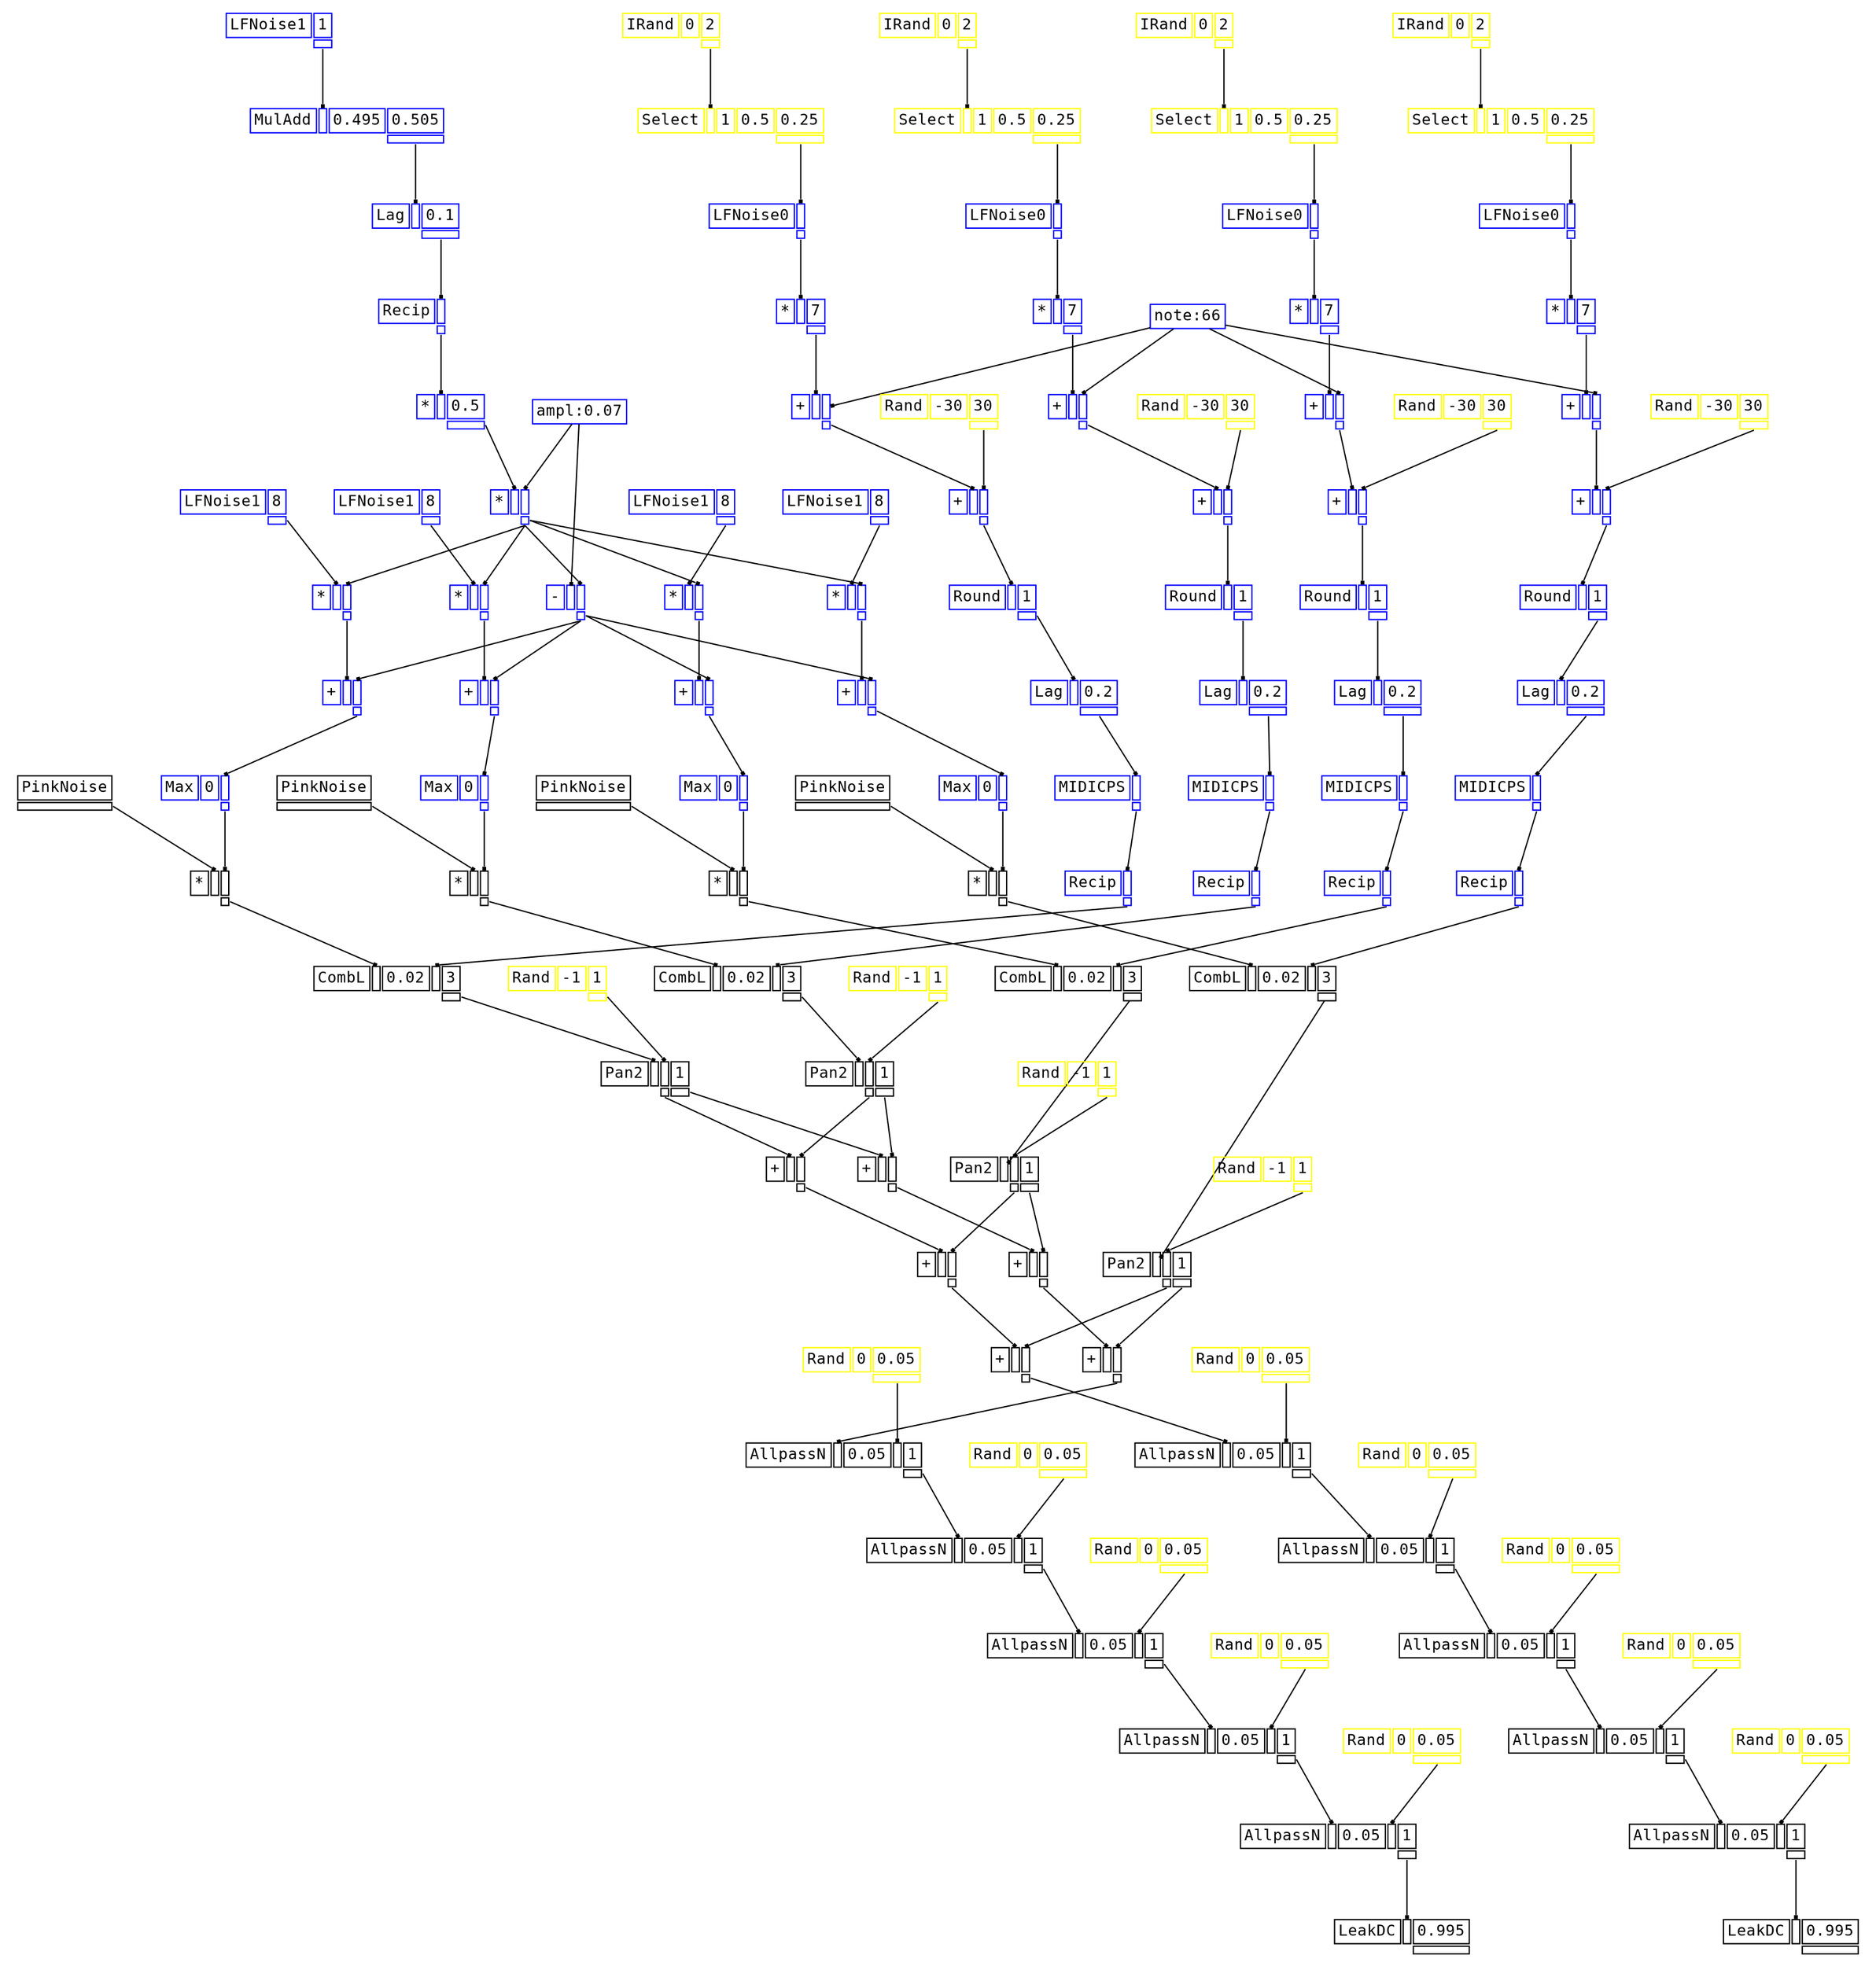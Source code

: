 digraph Anonymous {
graph [splines=false];
node [fontsize=12,fontname="Courier"];
edge [arrowhead=box,arrowsize=0.25];
k_29[shape="plaintext",color="blue",label=<<TABLE BORDER="0" CELLBORDER="1"><TR><TD PORT="o_0">note:66</TD></TR></TABLE>>];
k_14[shape="plaintext",color="blue",label=<<TABLE BORDER="0" CELLBORDER="1"><TR><TD PORT="o_0">ampl:0.07</TD></TR></TABLE>>];
u_0[shape="plaintext",color="black",label=<<TABLE BORDER="0" CELLBORDER="1"><TR><TD>PinkNoise</TD></TR><TR><TD PORT="o_0" ID="u_0:o_0"></TD></TR></TABLE>>];
u_3[shape="plaintext",color="blue",label=<<TABLE BORDER="0" CELLBORDER="1"><TR><TD>LFNoise1</TD><TD ID="u_3:K_0">8</TD></TR><TR><TD BORDER="0"></TD><TD PORT="o_0" ID="u_3:o_0"></TD></TR></TABLE>>];
u_5[shape="plaintext",color="blue",label=<<TABLE BORDER="0" CELLBORDER="1"><TR><TD>LFNoise1</TD><TD ID="u_5:K_0">1</TD></TR><TR><TD BORDER="0"></TD><TD PORT="o_0" ID="u_5:o_0"></TD></TR></TABLE>>];
u_8[shape="plaintext",color="blue",label=<<TABLE BORDER="0" CELLBORDER="1"><TR><TD>MulAdd</TD><TD PORT="i_0" ID="u_8:i_0"></TD><TD ID="u_8:K_1">0.495</TD><TD ID="u_8:K_2">0.505</TD></TR><TR><TD BORDER="0"></TD><TD BORDER="0"></TD><TD BORDER="0"></TD><TD PORT="o_0" ID="u_8:o_0"></TD></TR></TABLE>>];
u_10[shape="plaintext",color="blue",label=<<TABLE BORDER="0" CELLBORDER="1"><TR><TD>Lag</TD><TD PORT="i_0" ID="u_10:i_0"></TD><TD ID="u_10:K_1">0.1</TD></TR><TR><TD BORDER="0"></TD><TD BORDER="0"></TD><TD PORT="o_0" ID="u_10:o_0"></TD></TR></TABLE>>];
u_11[shape="plaintext",color="blue",label=<<TABLE BORDER="0" CELLBORDER="1"><TR><TD>Recip</TD><TD PORT="i_0" ID="u_11:i_0"></TD></TR><TR><TD BORDER="0"></TD><TD PORT="o_0" ID="u_11:o_0"></TD></TR></TABLE>>];
u_13[shape="plaintext",color="blue",label=<<TABLE BORDER="0" CELLBORDER="1"><TR><TD>*</TD><TD PORT="i_0" ID="u_13:i_0"></TD><TD ID="u_13:K_1">0.5</TD></TR><TR><TD BORDER="0"></TD><TD BORDER="0"></TD><TD PORT="o_0" ID="u_13:o_0"></TD></TR></TABLE>>];
u_15[shape="plaintext",color="blue",label=<<TABLE BORDER="0" CELLBORDER="1"><TR><TD>*</TD><TD PORT="i_0" ID="u_15:i_0"></TD><TD PORT="i_1" ID="u_15:i_1"></TD></TR><TR><TD BORDER="0"></TD><TD BORDER="0"></TD><TD PORT="o_0" ID="u_15:o_0"></TD></TR></TABLE>>];
u_16[shape="plaintext",color="blue",label=<<TABLE BORDER="0" CELLBORDER="1"><TR><TD>*</TD><TD PORT="i_0" ID="u_16:i_0"></TD><TD PORT="i_1" ID="u_16:i_1"></TD></TR><TR><TD BORDER="0"></TD><TD BORDER="0"></TD><TD PORT="o_0" ID="u_16:o_0"></TD></TR></TABLE>>];
u_17[shape="plaintext",color="blue",label=<<TABLE BORDER="0" CELLBORDER="1"><TR><TD>-</TD><TD PORT="i_0" ID="u_17:i_0"></TD><TD PORT="i_1" ID="u_17:i_1"></TD></TR><TR><TD BORDER="0"></TD><TD BORDER="0"></TD><TD PORT="o_0" ID="u_17:o_0"></TD></TR></TABLE>>];
u_18[shape="plaintext",color="blue",label=<<TABLE BORDER="0" CELLBORDER="1"><TR><TD>+</TD><TD PORT="i_0" ID="u_18:i_0"></TD><TD PORT="i_1" ID="u_18:i_1"></TD></TR><TR><TD BORDER="0"></TD><TD BORDER="0"></TD><TD PORT="o_0" ID="u_18:o_0"></TD></TR></TABLE>>];
u_19[shape="plaintext",color="blue",label=<<TABLE BORDER="0" CELLBORDER="1"><TR><TD>Max</TD><TD ID="u_19:K_0">0</TD><TD PORT="i_1" ID="u_19:i_1"></TD></TR><TR><TD BORDER="0"></TD><TD BORDER="0"></TD><TD PORT="o_0" ID="u_19:o_0"></TD></TR></TABLE>>];
u_20[shape="plaintext",color="black",label=<<TABLE BORDER="0" CELLBORDER="1"><TR><TD>*</TD><TD PORT="i_0" ID="u_20:i_0"></TD><TD PORT="i_1" ID="u_20:i_1"></TD></TR><TR><TD BORDER="0"></TD><TD BORDER="0"></TD><TD PORT="o_0" ID="u_20:o_0"></TD></TR></TABLE>>];
u_23[shape="plaintext",color="yellow",label=<<TABLE BORDER="0" CELLBORDER="1"><TR><TD>IRand</TD><TD ID="u_23:K_0">0</TD><TD ID="u_23:K_1">2</TD></TR><TR><TD BORDER="0"></TD><TD BORDER="0"></TD><TD PORT="o_0" ID="u_23:o_0"></TD></TR></TABLE>>];
u_25[shape="plaintext",color="yellow",label=<<TABLE BORDER="0" CELLBORDER="1"><TR><TD>Select</TD><TD PORT="i_0" ID="u_25:i_0"></TD><TD ID="u_25:K_1">1</TD><TD ID="u_25:K_2">0.5</TD><TD ID="u_25:K_3">0.25</TD></TR><TR><TD BORDER="0"></TD><TD BORDER="0"></TD><TD BORDER="0"></TD><TD BORDER="0"></TD><TD PORT="o_0" ID="u_25:o_0"></TD></TR></TABLE>>];
u_26[shape="plaintext",color="blue",label=<<TABLE BORDER="0" CELLBORDER="1"><TR><TD>LFNoise0</TD><TD PORT="i_0" ID="u_26:i_0"></TD></TR><TR><TD BORDER="0"></TD><TD PORT="o_0" ID="u_26:o_0"></TD></TR></TABLE>>];
u_28[shape="plaintext",color="blue",label=<<TABLE BORDER="0" CELLBORDER="1"><TR><TD>*</TD><TD PORT="i_0" ID="u_28:i_0"></TD><TD ID="u_28:K_1">7</TD></TR><TR><TD BORDER="0"></TD><TD BORDER="0"></TD><TD PORT="o_0" ID="u_28:o_0"></TD></TR></TABLE>>];
u_30[shape="plaintext",color="blue",label=<<TABLE BORDER="0" CELLBORDER="1"><TR><TD>+</TD><TD PORT="i_0" ID="u_30:i_0"></TD><TD PORT="i_1" ID="u_30:i_1"></TD></TR><TR><TD BORDER="0"></TD><TD BORDER="0"></TD><TD PORT="o_0" ID="u_30:o_0"></TD></TR></TABLE>>];
u_33[shape="plaintext",color="yellow",label=<<TABLE BORDER="0" CELLBORDER="1"><TR><TD>Rand</TD><TD ID="u_33:K_0">-30</TD><TD ID="u_33:K_1">30</TD></TR><TR><TD BORDER="0"></TD><TD BORDER="0"></TD><TD PORT="o_0" ID="u_33:o_0"></TD></TR></TABLE>>];
u_34[shape="plaintext",color="blue",label=<<TABLE BORDER="0" CELLBORDER="1"><TR><TD>+</TD><TD PORT="i_0" ID="u_34:i_0"></TD><TD PORT="i_1" ID="u_34:i_1"></TD></TR><TR><TD BORDER="0"></TD><TD BORDER="0"></TD><TD PORT="o_0" ID="u_34:o_0"></TD></TR></TABLE>>];
u_35[shape="plaintext",color="blue",label=<<TABLE BORDER="0" CELLBORDER="1"><TR><TD>Round</TD><TD PORT="i_0" ID="u_35:i_0"></TD><TD ID="u_35:K_1">1</TD></TR><TR><TD BORDER="0"></TD><TD BORDER="0"></TD><TD PORT="o_0" ID="u_35:o_0"></TD></TR></TABLE>>];
u_37[shape="plaintext",color="blue",label=<<TABLE BORDER="0" CELLBORDER="1"><TR><TD>Lag</TD><TD PORT="i_0" ID="u_37:i_0"></TD><TD ID="u_37:K_1">0.2</TD></TR><TR><TD BORDER="0"></TD><TD BORDER="0"></TD><TD PORT="o_0" ID="u_37:o_0"></TD></TR></TABLE>>];
u_38[shape="plaintext",color="blue",label=<<TABLE BORDER="0" CELLBORDER="1"><TR><TD>MIDICPS</TD><TD PORT="i_0" ID="u_38:i_0"></TD></TR><TR><TD BORDER="0"></TD><TD PORT="o_0" ID="u_38:o_0"></TD></TR></TABLE>>];
u_39[shape="plaintext",color="blue",label=<<TABLE BORDER="0" CELLBORDER="1"><TR><TD>Recip</TD><TD PORT="i_0" ID="u_39:i_0"></TD></TR><TR><TD BORDER="0"></TD><TD PORT="o_0" ID="u_39:o_0"></TD></TR></TABLE>>];
u_41[shape="plaintext",color="black",label=<<TABLE BORDER="0" CELLBORDER="1"><TR><TD>CombL</TD><TD PORT="i_0" ID="u_41:i_0"></TD><TD ID="u_41:K_1">0.02</TD><TD PORT="i_2" ID="u_41:i_2"></TD><TD ID="u_41:K_3">3</TD></TR><TR><TD BORDER="0"></TD><TD BORDER="0"></TD><TD BORDER="0"></TD><TD BORDER="0"></TD><TD PORT="o_0" ID="u_41:o_0"></TD></TR></TABLE>>];
u_43[shape="plaintext",color="yellow",label=<<TABLE BORDER="0" CELLBORDER="1"><TR><TD>Rand</TD><TD ID="u_43:K_0">-1</TD><TD ID="u_43:K_1">1</TD></TR><TR><TD BORDER="0"></TD><TD BORDER="0"></TD><TD PORT="o_0" ID="u_43:o_0"></TD></TR></TABLE>>];
u_44[shape="plaintext",color="black",label=<<TABLE BORDER="0" CELLBORDER="1"><TR><TD>Pan2</TD><TD PORT="i_0" ID="u_44:i_0"></TD><TD PORT="i_1" ID="u_44:i_1"></TD><TD ID="u_44:K_2">1</TD></TR><TR><TD BORDER="0"></TD><TD BORDER="0"></TD><TD PORT="o_0" ID="u_44:o_0"></TD><TD PORT="o_1" ID="u_44:o_1"></TD></TR></TABLE>>];
u_46[shape="plaintext",color="black",label=<<TABLE BORDER="0" CELLBORDER="1"><TR><TD>PinkNoise</TD></TR><TR><TD PORT="o_0" ID="u_46:o_0"></TD></TR></TABLE>>];
u_47[shape="plaintext",color="blue",label=<<TABLE BORDER="0" CELLBORDER="1"><TR><TD>LFNoise1</TD><TD ID="u_47:K_0">8</TD></TR><TR><TD BORDER="0"></TD><TD PORT="o_0" ID="u_47:o_0"></TD></TR></TABLE>>];
u_48[shape="plaintext",color="blue",label=<<TABLE BORDER="0" CELLBORDER="1"><TR><TD>*</TD><TD PORT="i_0" ID="u_48:i_0"></TD><TD PORT="i_1" ID="u_48:i_1"></TD></TR><TR><TD BORDER="0"></TD><TD BORDER="0"></TD><TD PORT="o_0" ID="u_48:o_0"></TD></TR></TABLE>>];
u_49[shape="plaintext",color="blue",label=<<TABLE BORDER="0" CELLBORDER="1"><TR><TD>+</TD><TD PORT="i_0" ID="u_49:i_0"></TD><TD PORT="i_1" ID="u_49:i_1"></TD></TR><TR><TD BORDER="0"></TD><TD BORDER="0"></TD><TD PORT="o_0" ID="u_49:o_0"></TD></TR></TABLE>>];
u_50[shape="plaintext",color="blue",label=<<TABLE BORDER="0" CELLBORDER="1"><TR><TD>Max</TD><TD ID="u_50:K_0">0</TD><TD PORT="i_1" ID="u_50:i_1"></TD></TR><TR><TD BORDER="0"></TD><TD BORDER="0"></TD><TD PORT="o_0" ID="u_50:o_0"></TD></TR></TABLE>>];
u_51[shape="plaintext",color="black",label=<<TABLE BORDER="0" CELLBORDER="1"><TR><TD>*</TD><TD PORT="i_0" ID="u_51:i_0"></TD><TD PORT="i_1" ID="u_51:i_1"></TD></TR><TR><TD BORDER="0"></TD><TD BORDER="0"></TD><TD PORT="o_0" ID="u_51:o_0"></TD></TR></TABLE>>];
u_52[shape="plaintext",color="yellow",label=<<TABLE BORDER="0" CELLBORDER="1"><TR><TD>IRand</TD><TD ID="u_52:K_0">0</TD><TD ID="u_52:K_1">2</TD></TR><TR><TD BORDER="0"></TD><TD BORDER="0"></TD><TD PORT="o_0" ID="u_52:o_0"></TD></TR></TABLE>>];
u_53[shape="plaintext",color="yellow",label=<<TABLE BORDER="0" CELLBORDER="1"><TR><TD>Select</TD><TD PORT="i_0" ID="u_53:i_0"></TD><TD ID="u_53:K_1">1</TD><TD ID="u_53:K_2">0.5</TD><TD ID="u_53:K_3">0.25</TD></TR><TR><TD BORDER="0"></TD><TD BORDER="0"></TD><TD BORDER="0"></TD><TD BORDER="0"></TD><TD PORT="o_0" ID="u_53:o_0"></TD></TR></TABLE>>];
u_54[shape="plaintext",color="blue",label=<<TABLE BORDER="0" CELLBORDER="1"><TR><TD>LFNoise0</TD><TD PORT="i_0" ID="u_54:i_0"></TD></TR><TR><TD BORDER="0"></TD><TD PORT="o_0" ID="u_54:o_0"></TD></TR></TABLE>>];
u_55[shape="plaintext",color="blue",label=<<TABLE BORDER="0" CELLBORDER="1"><TR><TD>*</TD><TD PORT="i_0" ID="u_55:i_0"></TD><TD ID="u_55:K_1">7</TD></TR><TR><TD BORDER="0"></TD><TD BORDER="0"></TD><TD PORT="o_0" ID="u_55:o_0"></TD></TR></TABLE>>];
u_56[shape="plaintext",color="blue",label=<<TABLE BORDER="0" CELLBORDER="1"><TR><TD>+</TD><TD PORT="i_0" ID="u_56:i_0"></TD><TD PORT="i_1" ID="u_56:i_1"></TD></TR><TR><TD BORDER="0"></TD><TD BORDER="0"></TD><TD PORT="o_0" ID="u_56:o_0"></TD></TR></TABLE>>];
u_57[shape="plaintext",color="yellow",label=<<TABLE BORDER="0" CELLBORDER="1"><TR><TD>Rand</TD><TD ID="u_57:K_0">-30</TD><TD ID="u_57:K_1">30</TD></TR><TR><TD BORDER="0"></TD><TD BORDER="0"></TD><TD PORT="o_0" ID="u_57:o_0"></TD></TR></TABLE>>];
u_58[shape="plaintext",color="blue",label=<<TABLE BORDER="0" CELLBORDER="1"><TR><TD>+</TD><TD PORT="i_0" ID="u_58:i_0"></TD><TD PORT="i_1" ID="u_58:i_1"></TD></TR><TR><TD BORDER="0"></TD><TD BORDER="0"></TD><TD PORT="o_0" ID="u_58:o_0"></TD></TR></TABLE>>];
u_59[shape="plaintext",color="blue",label=<<TABLE BORDER="0" CELLBORDER="1"><TR><TD>Round</TD><TD PORT="i_0" ID="u_59:i_0"></TD><TD ID="u_59:K_1">1</TD></TR><TR><TD BORDER="0"></TD><TD BORDER="0"></TD><TD PORT="o_0" ID="u_59:o_0"></TD></TR></TABLE>>];
u_60[shape="plaintext",color="blue",label=<<TABLE BORDER="0" CELLBORDER="1"><TR><TD>Lag</TD><TD PORT="i_0" ID="u_60:i_0"></TD><TD ID="u_60:K_1">0.2</TD></TR><TR><TD BORDER="0"></TD><TD BORDER="0"></TD><TD PORT="o_0" ID="u_60:o_0"></TD></TR></TABLE>>];
u_61[shape="plaintext",color="blue",label=<<TABLE BORDER="0" CELLBORDER="1"><TR><TD>MIDICPS</TD><TD PORT="i_0" ID="u_61:i_0"></TD></TR><TR><TD BORDER="0"></TD><TD PORT="o_0" ID="u_61:o_0"></TD></TR></TABLE>>];
u_62[shape="plaintext",color="blue",label=<<TABLE BORDER="0" CELLBORDER="1"><TR><TD>Recip</TD><TD PORT="i_0" ID="u_62:i_0"></TD></TR><TR><TD BORDER="0"></TD><TD PORT="o_0" ID="u_62:o_0"></TD></TR></TABLE>>];
u_63[shape="plaintext",color="black",label=<<TABLE BORDER="0" CELLBORDER="1"><TR><TD>CombL</TD><TD PORT="i_0" ID="u_63:i_0"></TD><TD ID="u_63:K_1">0.02</TD><TD PORT="i_2" ID="u_63:i_2"></TD><TD ID="u_63:K_3">3</TD></TR><TR><TD BORDER="0"></TD><TD BORDER="0"></TD><TD BORDER="0"></TD><TD BORDER="0"></TD><TD PORT="o_0" ID="u_63:o_0"></TD></TR></TABLE>>];
u_64[shape="plaintext",color="yellow",label=<<TABLE BORDER="0" CELLBORDER="1"><TR><TD>Rand</TD><TD ID="u_64:K_0">-1</TD><TD ID="u_64:K_1">1</TD></TR><TR><TD BORDER="0"></TD><TD BORDER="0"></TD><TD PORT="o_0" ID="u_64:o_0"></TD></TR></TABLE>>];
u_65[shape="plaintext",color="black",label=<<TABLE BORDER="0" CELLBORDER="1"><TR><TD>Pan2</TD><TD PORT="i_0" ID="u_65:i_0"></TD><TD PORT="i_1" ID="u_65:i_1"></TD><TD ID="u_65:K_2">1</TD></TR><TR><TD BORDER="0"></TD><TD BORDER="0"></TD><TD PORT="o_0" ID="u_65:o_0"></TD><TD PORT="o_1" ID="u_65:o_1"></TD></TR></TABLE>>];
u_67[shape="plaintext",color="black",label=<<TABLE BORDER="0" CELLBORDER="1"><TR><TD>+</TD><TD PORT="i_0" ID="u_67:i_0"></TD><TD PORT="i_1" ID="u_67:i_1"></TD></TR><TR><TD BORDER="0"></TD><TD BORDER="0"></TD><TD PORT="o_0" ID="u_67:o_0"></TD></TR></TABLE>>];
u_68[shape="plaintext",color="black",label=<<TABLE BORDER="0" CELLBORDER="1"><TR><TD>PinkNoise</TD></TR><TR><TD PORT="o_0" ID="u_68:o_0"></TD></TR></TABLE>>];
u_69[shape="plaintext",color="blue",label=<<TABLE BORDER="0" CELLBORDER="1"><TR><TD>LFNoise1</TD><TD ID="u_69:K_0">8</TD></TR><TR><TD BORDER="0"></TD><TD PORT="o_0" ID="u_69:o_0"></TD></TR></TABLE>>];
u_70[shape="plaintext",color="blue",label=<<TABLE BORDER="0" CELLBORDER="1"><TR><TD>*</TD><TD PORT="i_0" ID="u_70:i_0"></TD><TD PORT="i_1" ID="u_70:i_1"></TD></TR><TR><TD BORDER="0"></TD><TD BORDER="0"></TD><TD PORT="o_0" ID="u_70:o_0"></TD></TR></TABLE>>];
u_71[shape="plaintext",color="blue",label=<<TABLE BORDER="0" CELLBORDER="1"><TR><TD>+</TD><TD PORT="i_0" ID="u_71:i_0"></TD><TD PORT="i_1" ID="u_71:i_1"></TD></TR><TR><TD BORDER="0"></TD><TD BORDER="0"></TD><TD PORT="o_0" ID="u_71:o_0"></TD></TR></TABLE>>];
u_72[shape="plaintext",color="blue",label=<<TABLE BORDER="0" CELLBORDER="1"><TR><TD>Max</TD><TD ID="u_72:K_0">0</TD><TD PORT="i_1" ID="u_72:i_1"></TD></TR><TR><TD BORDER="0"></TD><TD BORDER="0"></TD><TD PORT="o_0" ID="u_72:o_0"></TD></TR></TABLE>>];
u_73[shape="plaintext",color="black",label=<<TABLE BORDER="0" CELLBORDER="1"><TR><TD>*</TD><TD PORT="i_0" ID="u_73:i_0"></TD><TD PORT="i_1" ID="u_73:i_1"></TD></TR><TR><TD BORDER="0"></TD><TD BORDER="0"></TD><TD PORT="o_0" ID="u_73:o_0"></TD></TR></TABLE>>];
u_74[shape="plaintext",color="yellow",label=<<TABLE BORDER="0" CELLBORDER="1"><TR><TD>IRand</TD><TD ID="u_74:K_0">0</TD><TD ID="u_74:K_1">2</TD></TR><TR><TD BORDER="0"></TD><TD BORDER="0"></TD><TD PORT="o_0" ID="u_74:o_0"></TD></TR></TABLE>>];
u_75[shape="plaintext",color="yellow",label=<<TABLE BORDER="0" CELLBORDER="1"><TR><TD>Select</TD><TD PORT="i_0" ID="u_75:i_0"></TD><TD ID="u_75:K_1">1</TD><TD ID="u_75:K_2">0.5</TD><TD ID="u_75:K_3">0.25</TD></TR><TR><TD BORDER="0"></TD><TD BORDER="0"></TD><TD BORDER="0"></TD><TD BORDER="0"></TD><TD PORT="o_0" ID="u_75:o_0"></TD></TR></TABLE>>];
u_76[shape="plaintext",color="blue",label=<<TABLE BORDER="0" CELLBORDER="1"><TR><TD>LFNoise0</TD><TD PORT="i_0" ID="u_76:i_0"></TD></TR><TR><TD BORDER="0"></TD><TD PORT="o_0" ID="u_76:o_0"></TD></TR></TABLE>>];
u_77[shape="plaintext",color="blue",label=<<TABLE BORDER="0" CELLBORDER="1"><TR><TD>*</TD><TD PORT="i_0" ID="u_77:i_0"></TD><TD ID="u_77:K_1">7</TD></TR><TR><TD BORDER="0"></TD><TD BORDER="0"></TD><TD PORT="o_0" ID="u_77:o_0"></TD></TR></TABLE>>];
u_78[shape="plaintext",color="blue",label=<<TABLE BORDER="0" CELLBORDER="1"><TR><TD>+</TD><TD PORT="i_0" ID="u_78:i_0"></TD><TD PORT="i_1" ID="u_78:i_1"></TD></TR><TR><TD BORDER="0"></TD><TD BORDER="0"></TD><TD PORT="o_0" ID="u_78:o_0"></TD></TR></TABLE>>];
u_79[shape="plaintext",color="yellow",label=<<TABLE BORDER="0" CELLBORDER="1"><TR><TD>Rand</TD><TD ID="u_79:K_0">-30</TD><TD ID="u_79:K_1">30</TD></TR><TR><TD BORDER="0"></TD><TD BORDER="0"></TD><TD PORT="o_0" ID="u_79:o_0"></TD></TR></TABLE>>];
u_80[shape="plaintext",color="blue",label=<<TABLE BORDER="0" CELLBORDER="1"><TR><TD>+</TD><TD PORT="i_0" ID="u_80:i_0"></TD><TD PORT="i_1" ID="u_80:i_1"></TD></TR><TR><TD BORDER="0"></TD><TD BORDER="0"></TD><TD PORT="o_0" ID="u_80:o_0"></TD></TR></TABLE>>];
u_81[shape="plaintext",color="blue",label=<<TABLE BORDER="0" CELLBORDER="1"><TR><TD>Round</TD><TD PORT="i_0" ID="u_81:i_0"></TD><TD ID="u_81:K_1">1</TD></TR><TR><TD BORDER="0"></TD><TD BORDER="0"></TD><TD PORT="o_0" ID="u_81:o_0"></TD></TR></TABLE>>];
u_82[shape="plaintext",color="blue",label=<<TABLE BORDER="0" CELLBORDER="1"><TR><TD>Lag</TD><TD PORT="i_0" ID="u_82:i_0"></TD><TD ID="u_82:K_1">0.2</TD></TR><TR><TD BORDER="0"></TD><TD BORDER="0"></TD><TD PORT="o_0" ID="u_82:o_0"></TD></TR></TABLE>>];
u_83[shape="plaintext",color="blue",label=<<TABLE BORDER="0" CELLBORDER="1"><TR><TD>MIDICPS</TD><TD PORT="i_0" ID="u_83:i_0"></TD></TR><TR><TD BORDER="0"></TD><TD PORT="o_0" ID="u_83:o_0"></TD></TR></TABLE>>];
u_84[shape="plaintext",color="blue",label=<<TABLE BORDER="0" CELLBORDER="1"><TR><TD>Recip</TD><TD PORT="i_0" ID="u_84:i_0"></TD></TR><TR><TD BORDER="0"></TD><TD PORT="o_0" ID="u_84:o_0"></TD></TR></TABLE>>];
u_85[shape="plaintext",color="black",label=<<TABLE BORDER="0" CELLBORDER="1"><TR><TD>CombL</TD><TD PORT="i_0" ID="u_85:i_0"></TD><TD ID="u_85:K_1">0.02</TD><TD PORT="i_2" ID="u_85:i_2"></TD><TD ID="u_85:K_3">3</TD></TR><TR><TD BORDER="0"></TD><TD BORDER="0"></TD><TD BORDER="0"></TD><TD BORDER="0"></TD><TD PORT="o_0" ID="u_85:o_0"></TD></TR></TABLE>>];
u_86[shape="plaintext",color="yellow",label=<<TABLE BORDER="0" CELLBORDER="1"><TR><TD>Rand</TD><TD ID="u_86:K_0">-1</TD><TD ID="u_86:K_1">1</TD></TR><TR><TD BORDER="0"></TD><TD BORDER="0"></TD><TD PORT="o_0" ID="u_86:o_0"></TD></TR></TABLE>>];
u_87[shape="plaintext",color="black",label=<<TABLE BORDER="0" CELLBORDER="1"><TR><TD>Pan2</TD><TD PORT="i_0" ID="u_87:i_0"></TD><TD PORT="i_1" ID="u_87:i_1"></TD><TD ID="u_87:K_2">1</TD></TR><TR><TD BORDER="0"></TD><TD BORDER="0"></TD><TD PORT="o_0" ID="u_87:o_0"></TD><TD PORT="o_1" ID="u_87:o_1"></TD></TR></TABLE>>];
u_89[shape="plaintext",color="black",label=<<TABLE BORDER="0" CELLBORDER="1"><TR><TD>+</TD><TD PORT="i_0" ID="u_89:i_0"></TD><TD PORT="i_1" ID="u_89:i_1"></TD></TR><TR><TD BORDER="0"></TD><TD BORDER="0"></TD><TD PORT="o_0" ID="u_89:o_0"></TD></TR></TABLE>>];
u_90[shape="plaintext",color="black",label=<<TABLE BORDER="0" CELLBORDER="1"><TR><TD>PinkNoise</TD></TR><TR><TD PORT="o_0" ID="u_90:o_0"></TD></TR></TABLE>>];
u_91[shape="plaintext",color="blue",label=<<TABLE BORDER="0" CELLBORDER="1"><TR><TD>LFNoise1</TD><TD ID="u_91:K_0">8</TD></TR><TR><TD BORDER="0"></TD><TD PORT="o_0" ID="u_91:o_0"></TD></TR></TABLE>>];
u_92[shape="plaintext",color="blue",label=<<TABLE BORDER="0" CELLBORDER="1"><TR><TD>*</TD><TD PORT="i_0" ID="u_92:i_0"></TD><TD PORT="i_1" ID="u_92:i_1"></TD></TR><TR><TD BORDER="0"></TD><TD BORDER="0"></TD><TD PORT="o_0" ID="u_92:o_0"></TD></TR></TABLE>>];
u_93[shape="plaintext",color="blue",label=<<TABLE BORDER="0" CELLBORDER="1"><TR><TD>+</TD><TD PORT="i_0" ID="u_93:i_0"></TD><TD PORT="i_1" ID="u_93:i_1"></TD></TR><TR><TD BORDER="0"></TD><TD BORDER="0"></TD><TD PORT="o_0" ID="u_93:o_0"></TD></TR></TABLE>>];
u_94[shape="plaintext",color="blue",label=<<TABLE BORDER="0" CELLBORDER="1"><TR><TD>Max</TD><TD ID="u_94:K_0">0</TD><TD PORT="i_1" ID="u_94:i_1"></TD></TR><TR><TD BORDER="0"></TD><TD BORDER="0"></TD><TD PORT="o_0" ID="u_94:o_0"></TD></TR></TABLE>>];
u_95[shape="plaintext",color="black",label=<<TABLE BORDER="0" CELLBORDER="1"><TR><TD>*</TD><TD PORT="i_0" ID="u_95:i_0"></TD><TD PORT="i_1" ID="u_95:i_1"></TD></TR><TR><TD BORDER="0"></TD><TD BORDER="0"></TD><TD PORT="o_0" ID="u_95:o_0"></TD></TR></TABLE>>];
u_96[shape="plaintext",color="yellow",label=<<TABLE BORDER="0" CELLBORDER="1"><TR><TD>IRand</TD><TD ID="u_96:K_0">0</TD><TD ID="u_96:K_1">2</TD></TR><TR><TD BORDER="0"></TD><TD BORDER="0"></TD><TD PORT="o_0" ID="u_96:o_0"></TD></TR></TABLE>>];
u_97[shape="plaintext",color="yellow",label=<<TABLE BORDER="0" CELLBORDER="1"><TR><TD>Select</TD><TD PORT="i_0" ID="u_97:i_0"></TD><TD ID="u_97:K_1">1</TD><TD ID="u_97:K_2">0.5</TD><TD ID="u_97:K_3">0.25</TD></TR><TR><TD BORDER="0"></TD><TD BORDER="0"></TD><TD BORDER="0"></TD><TD BORDER="0"></TD><TD PORT="o_0" ID="u_97:o_0"></TD></TR></TABLE>>];
u_98[shape="plaintext",color="blue",label=<<TABLE BORDER="0" CELLBORDER="1"><TR><TD>LFNoise0</TD><TD PORT="i_0" ID="u_98:i_0"></TD></TR><TR><TD BORDER="0"></TD><TD PORT="o_0" ID="u_98:o_0"></TD></TR></TABLE>>];
u_99[shape="plaintext",color="blue",label=<<TABLE BORDER="0" CELLBORDER="1"><TR><TD>*</TD><TD PORT="i_0" ID="u_99:i_0"></TD><TD ID="u_99:K_1">7</TD></TR><TR><TD BORDER="0"></TD><TD BORDER="0"></TD><TD PORT="o_0" ID="u_99:o_0"></TD></TR></TABLE>>];
u_100[shape="plaintext",color="blue",label=<<TABLE BORDER="0" CELLBORDER="1"><TR><TD>+</TD><TD PORT="i_0" ID="u_100:i_0"></TD><TD PORT="i_1" ID="u_100:i_1"></TD></TR><TR><TD BORDER="0"></TD><TD BORDER="0"></TD><TD PORT="o_0" ID="u_100:o_0"></TD></TR></TABLE>>];
u_101[shape="plaintext",color="yellow",label=<<TABLE BORDER="0" CELLBORDER="1"><TR><TD>Rand</TD><TD ID="u_101:K_0">-30</TD><TD ID="u_101:K_1">30</TD></TR><TR><TD BORDER="0"></TD><TD BORDER="0"></TD><TD PORT="o_0" ID="u_101:o_0"></TD></TR></TABLE>>];
u_102[shape="plaintext",color="blue",label=<<TABLE BORDER="0" CELLBORDER="1"><TR><TD>+</TD><TD PORT="i_0" ID="u_102:i_0"></TD><TD PORT="i_1" ID="u_102:i_1"></TD></TR><TR><TD BORDER="0"></TD><TD BORDER="0"></TD><TD PORT="o_0" ID="u_102:o_0"></TD></TR></TABLE>>];
u_103[shape="plaintext",color="blue",label=<<TABLE BORDER="0" CELLBORDER="1"><TR><TD>Round</TD><TD PORT="i_0" ID="u_103:i_0"></TD><TD ID="u_103:K_1">1</TD></TR><TR><TD BORDER="0"></TD><TD BORDER="0"></TD><TD PORT="o_0" ID="u_103:o_0"></TD></TR></TABLE>>];
u_104[shape="plaintext",color="blue",label=<<TABLE BORDER="0" CELLBORDER="1"><TR><TD>Lag</TD><TD PORT="i_0" ID="u_104:i_0"></TD><TD ID="u_104:K_1">0.2</TD></TR><TR><TD BORDER="0"></TD><TD BORDER="0"></TD><TD PORT="o_0" ID="u_104:o_0"></TD></TR></TABLE>>];
u_105[shape="plaintext",color="blue",label=<<TABLE BORDER="0" CELLBORDER="1"><TR><TD>MIDICPS</TD><TD PORT="i_0" ID="u_105:i_0"></TD></TR><TR><TD BORDER="0"></TD><TD PORT="o_0" ID="u_105:o_0"></TD></TR></TABLE>>];
u_106[shape="plaintext",color="blue",label=<<TABLE BORDER="0" CELLBORDER="1"><TR><TD>Recip</TD><TD PORT="i_0" ID="u_106:i_0"></TD></TR><TR><TD BORDER="0"></TD><TD PORT="o_0" ID="u_106:o_0"></TD></TR></TABLE>>];
u_107[shape="plaintext",color="black",label=<<TABLE BORDER="0" CELLBORDER="1"><TR><TD>CombL</TD><TD PORT="i_0" ID="u_107:i_0"></TD><TD ID="u_107:K_1">0.02</TD><TD PORT="i_2" ID="u_107:i_2"></TD><TD ID="u_107:K_3">3</TD></TR><TR><TD BORDER="0"></TD><TD BORDER="0"></TD><TD BORDER="0"></TD><TD BORDER="0"></TD><TD PORT="o_0" ID="u_107:o_0"></TD></TR></TABLE>>];
u_108[shape="plaintext",color="yellow",label=<<TABLE BORDER="0" CELLBORDER="1"><TR><TD>Rand</TD><TD ID="u_108:K_0">-1</TD><TD ID="u_108:K_1">1</TD></TR><TR><TD BORDER="0"></TD><TD BORDER="0"></TD><TD PORT="o_0" ID="u_108:o_0"></TD></TR></TABLE>>];
u_109[shape="plaintext",color="black",label=<<TABLE BORDER="0" CELLBORDER="1"><TR><TD>Pan2</TD><TD PORT="i_0" ID="u_109:i_0"></TD><TD PORT="i_1" ID="u_109:i_1"></TD><TD ID="u_109:K_2">1</TD></TR><TR><TD BORDER="0"></TD><TD BORDER="0"></TD><TD PORT="o_0" ID="u_109:o_0"></TD><TD PORT="o_1" ID="u_109:o_1"></TD></TR></TABLE>>];
u_111[shape="plaintext",color="black",label=<<TABLE BORDER="0" CELLBORDER="1"><TR><TD>+</TD><TD PORT="i_0" ID="u_111:i_0"></TD><TD PORT="i_1" ID="u_111:i_1"></TD></TR><TR><TD BORDER="0"></TD><TD BORDER="0"></TD><TD PORT="o_0" ID="u_111:o_0"></TD></TR></TABLE>>];
u_113[shape="plaintext",color="yellow",label=<<TABLE BORDER="0" CELLBORDER="1"><TR><TD>Rand</TD><TD ID="u_113:K_0">0</TD><TD ID="u_113:K_1">0.05</TD></TR><TR><TD BORDER="0"></TD><TD BORDER="0"></TD><TD PORT="o_0" ID="u_113:o_0"></TD></TR></TABLE>>];
u_114[shape="plaintext",color="black",label=<<TABLE BORDER="0" CELLBORDER="1"><TR><TD>AllpassN</TD><TD PORT="i_0" ID="u_114:i_0"></TD><TD ID="u_114:K_1">0.05</TD><TD PORT="i_2" ID="u_114:i_2"></TD><TD ID="u_114:K_3">1</TD></TR><TR><TD BORDER="0"></TD><TD BORDER="0"></TD><TD BORDER="0"></TD><TD BORDER="0"></TD><TD PORT="o_0" ID="u_114:o_0"></TD></TR></TABLE>>];
u_115[shape="plaintext",color="yellow",label=<<TABLE BORDER="0" CELLBORDER="1"><TR><TD>Rand</TD><TD ID="u_115:K_0">0</TD><TD ID="u_115:K_1">0.05</TD></TR><TR><TD BORDER="0"></TD><TD BORDER="0"></TD><TD PORT="o_0" ID="u_115:o_0"></TD></TR></TABLE>>];
u_116[shape="plaintext",color="black",label=<<TABLE BORDER="0" CELLBORDER="1"><TR><TD>AllpassN</TD><TD PORT="i_0" ID="u_116:i_0"></TD><TD ID="u_116:K_1">0.05</TD><TD PORT="i_2" ID="u_116:i_2"></TD><TD ID="u_116:K_3">1</TD></TR><TR><TD BORDER="0"></TD><TD BORDER="0"></TD><TD BORDER="0"></TD><TD BORDER="0"></TD><TD PORT="o_0" ID="u_116:o_0"></TD></TR></TABLE>>];
u_117[shape="plaintext",color="yellow",label=<<TABLE BORDER="0" CELLBORDER="1"><TR><TD>Rand</TD><TD ID="u_117:K_0">0</TD><TD ID="u_117:K_1">0.05</TD></TR><TR><TD BORDER="0"></TD><TD BORDER="0"></TD><TD PORT="o_0" ID="u_117:o_0"></TD></TR></TABLE>>];
u_118[shape="plaintext",color="black",label=<<TABLE BORDER="0" CELLBORDER="1"><TR><TD>AllpassN</TD><TD PORT="i_0" ID="u_118:i_0"></TD><TD ID="u_118:K_1">0.05</TD><TD PORT="i_2" ID="u_118:i_2"></TD><TD ID="u_118:K_3">1</TD></TR><TR><TD BORDER="0"></TD><TD BORDER="0"></TD><TD BORDER="0"></TD><TD BORDER="0"></TD><TD PORT="o_0" ID="u_118:o_0"></TD></TR></TABLE>>];
u_119[shape="plaintext",color="yellow",label=<<TABLE BORDER="0" CELLBORDER="1"><TR><TD>Rand</TD><TD ID="u_119:K_0">0</TD><TD ID="u_119:K_1">0.05</TD></TR><TR><TD BORDER="0"></TD><TD BORDER="0"></TD><TD PORT="o_0" ID="u_119:o_0"></TD></TR></TABLE>>];
u_120[shape="plaintext",color="black",label=<<TABLE BORDER="0" CELLBORDER="1"><TR><TD>AllpassN</TD><TD PORT="i_0" ID="u_120:i_0"></TD><TD ID="u_120:K_1">0.05</TD><TD PORT="i_2" ID="u_120:i_2"></TD><TD ID="u_120:K_3">1</TD></TR><TR><TD BORDER="0"></TD><TD BORDER="0"></TD><TD BORDER="0"></TD><TD BORDER="0"></TD><TD PORT="o_0" ID="u_120:o_0"></TD></TR></TABLE>>];
u_121[shape="plaintext",color="yellow",label=<<TABLE BORDER="0" CELLBORDER="1"><TR><TD>Rand</TD><TD ID="u_121:K_0">0</TD><TD ID="u_121:K_1">0.05</TD></TR><TR><TD BORDER="0"></TD><TD BORDER="0"></TD><TD PORT="o_0" ID="u_121:o_0"></TD></TR></TABLE>>];
u_122[shape="plaintext",color="black",label=<<TABLE BORDER="0" CELLBORDER="1"><TR><TD>AllpassN</TD><TD PORT="i_0" ID="u_122:i_0"></TD><TD ID="u_122:K_1">0.05</TD><TD PORT="i_2" ID="u_122:i_2"></TD><TD ID="u_122:K_3">1</TD></TR><TR><TD BORDER="0"></TD><TD BORDER="0"></TD><TD BORDER="0"></TD><TD BORDER="0"></TD><TD PORT="o_0" ID="u_122:o_0"></TD></TR></TABLE>>];
u_124[shape="plaintext",color="black",label=<<TABLE BORDER="0" CELLBORDER="1"><TR><TD>LeakDC</TD><TD PORT="i_0" ID="u_124:i_0"></TD><TD ID="u_124:K_1">0.995</TD></TR><TR><TD BORDER="0"></TD><TD BORDER="0"></TD><TD PORT="o_0" ID="u_124:o_0"></TD></TR></TABLE>>];
u_127[shape="plaintext",color="black",label=<<TABLE BORDER="0" CELLBORDER="1"><TR><TD>+</TD><TD PORT="i_0" ID="u_127:i_0"></TD><TD PORT="i_1" ID="u_127:i_1"></TD></TR><TR><TD BORDER="0"></TD><TD BORDER="0"></TD><TD PORT="o_0" ID="u_127:o_0"></TD></TR></TABLE>>];
u_129[shape="plaintext",color="black",label=<<TABLE BORDER="0" CELLBORDER="1"><TR><TD>+</TD><TD PORT="i_0" ID="u_129:i_0"></TD><TD PORT="i_1" ID="u_129:i_1"></TD></TR><TR><TD BORDER="0"></TD><TD BORDER="0"></TD><TD PORT="o_0" ID="u_129:o_0"></TD></TR></TABLE>>];
u_131[shape="plaintext",color="black",label=<<TABLE BORDER="0" CELLBORDER="1"><TR><TD>+</TD><TD PORT="i_0" ID="u_131:i_0"></TD><TD PORT="i_1" ID="u_131:i_1"></TD></TR><TR><TD BORDER="0"></TD><TD BORDER="0"></TD><TD PORT="o_0" ID="u_131:o_0"></TD></TR></TABLE>>];
u_132[shape="plaintext",color="yellow",label=<<TABLE BORDER="0" CELLBORDER="1"><TR><TD>Rand</TD><TD ID="u_132:K_0">0</TD><TD ID="u_132:K_1">0.05</TD></TR><TR><TD BORDER="0"></TD><TD BORDER="0"></TD><TD PORT="o_0" ID="u_132:o_0"></TD></TR></TABLE>>];
u_133[shape="plaintext",color="black",label=<<TABLE BORDER="0" CELLBORDER="1"><TR><TD>AllpassN</TD><TD PORT="i_0" ID="u_133:i_0"></TD><TD ID="u_133:K_1">0.05</TD><TD PORT="i_2" ID="u_133:i_2"></TD><TD ID="u_133:K_3">1</TD></TR><TR><TD BORDER="0"></TD><TD BORDER="0"></TD><TD BORDER="0"></TD><TD BORDER="0"></TD><TD PORT="o_0" ID="u_133:o_0"></TD></TR></TABLE>>];
u_134[shape="plaintext",color="yellow",label=<<TABLE BORDER="0" CELLBORDER="1"><TR><TD>Rand</TD><TD ID="u_134:K_0">0</TD><TD ID="u_134:K_1">0.05</TD></TR><TR><TD BORDER="0"></TD><TD BORDER="0"></TD><TD PORT="o_0" ID="u_134:o_0"></TD></TR></TABLE>>];
u_135[shape="plaintext",color="black",label=<<TABLE BORDER="0" CELLBORDER="1"><TR><TD>AllpassN</TD><TD PORT="i_0" ID="u_135:i_0"></TD><TD ID="u_135:K_1">0.05</TD><TD PORT="i_2" ID="u_135:i_2"></TD><TD ID="u_135:K_3">1</TD></TR><TR><TD BORDER="0"></TD><TD BORDER="0"></TD><TD BORDER="0"></TD><TD BORDER="0"></TD><TD PORT="o_0" ID="u_135:o_0"></TD></TR></TABLE>>];
u_136[shape="plaintext",color="yellow",label=<<TABLE BORDER="0" CELLBORDER="1"><TR><TD>Rand</TD><TD ID="u_136:K_0">0</TD><TD ID="u_136:K_1">0.05</TD></TR><TR><TD BORDER="0"></TD><TD BORDER="0"></TD><TD PORT="o_0" ID="u_136:o_0"></TD></TR></TABLE>>];
u_137[shape="plaintext",color="black",label=<<TABLE BORDER="0" CELLBORDER="1"><TR><TD>AllpassN</TD><TD PORT="i_0" ID="u_137:i_0"></TD><TD ID="u_137:K_1">0.05</TD><TD PORT="i_2" ID="u_137:i_2"></TD><TD ID="u_137:K_3">1</TD></TR><TR><TD BORDER="0"></TD><TD BORDER="0"></TD><TD BORDER="0"></TD><TD BORDER="0"></TD><TD PORT="o_0" ID="u_137:o_0"></TD></TR></TABLE>>];
u_138[shape="plaintext",color="yellow",label=<<TABLE BORDER="0" CELLBORDER="1"><TR><TD>Rand</TD><TD ID="u_138:K_0">0</TD><TD ID="u_138:K_1">0.05</TD></TR><TR><TD BORDER="0"></TD><TD BORDER="0"></TD><TD PORT="o_0" ID="u_138:o_0"></TD></TR></TABLE>>];
u_139[shape="plaintext",color="black",label=<<TABLE BORDER="0" CELLBORDER="1"><TR><TD>AllpassN</TD><TD PORT="i_0" ID="u_139:i_0"></TD><TD ID="u_139:K_1">0.05</TD><TD PORT="i_2" ID="u_139:i_2"></TD><TD ID="u_139:K_3">1</TD></TR><TR><TD BORDER="0"></TD><TD BORDER="0"></TD><TD BORDER="0"></TD><TD BORDER="0"></TD><TD PORT="o_0" ID="u_139:o_0"></TD></TR></TABLE>>];
u_140[shape="plaintext",color="yellow",label=<<TABLE BORDER="0" CELLBORDER="1"><TR><TD>Rand</TD><TD ID="u_140:K_0">0</TD><TD ID="u_140:K_1">0.05</TD></TR><TR><TD BORDER="0"></TD><TD BORDER="0"></TD><TD PORT="o_0" ID="u_140:o_0"></TD></TR></TABLE>>];
u_141[shape="plaintext",color="black",label=<<TABLE BORDER="0" CELLBORDER="1"><TR><TD>AllpassN</TD><TD PORT="i_0" ID="u_141:i_0"></TD><TD ID="u_141:K_1">0.05</TD><TD PORT="i_2" ID="u_141:i_2"></TD><TD ID="u_141:K_3">1</TD></TR><TR><TD BORDER="0"></TD><TD BORDER="0"></TD><TD BORDER="0"></TD><TD BORDER="0"></TD><TD PORT="o_0" ID="u_141:o_0"></TD></TR></TABLE>>];
u_142[shape="plaintext",color="black",label=<<TABLE BORDER="0" CELLBORDER="1"><TR><TD>LeakDC</TD><TD PORT="i_0" ID="u_142:i_0"></TD><TD ID="u_142:K_1">0.995</TD></TR><TR><TD BORDER="0"></TD><TD BORDER="0"></TD><TD PORT="o_0" ID="u_142:o_0"></TD></TR></TABLE>>];
u_5:o_0 -> u_8:i_0;
u_8:o_0 -> u_10:i_0;
u_10:o_0 -> u_11:i_0;
u_11:o_0 -> u_13:i_0;
u_13:o_0 -> u_15:i_0;
k_14:o_0 -> u_15:i_1;
u_3:o_0 -> u_16:i_0;
u_15:o_0 -> u_16:i_1;
k_14:o_0 -> u_17:i_0;
u_15:o_0 -> u_17:i_1;
u_16:o_0 -> u_18:i_0;
u_17:o_0 -> u_18:i_1;
u_18:o_0 -> u_19:i_1;
u_0:o_0 -> u_20:i_0;
u_19:o_0 -> u_20:i_1;
u_23:o_0 -> u_25:i_0;
u_25:o_0 -> u_26:i_0;
u_26:o_0 -> u_28:i_0;
u_28:o_0 -> u_30:i_0;
k_29:o_0 -> u_30:i_1;
u_30:o_0 -> u_34:i_0;
u_33:o_0 -> u_34:i_1;
u_34:o_0 -> u_35:i_0;
u_35:o_0 -> u_37:i_0;
u_37:o_0 -> u_38:i_0;
u_38:o_0 -> u_39:i_0;
u_20:o_0 -> u_41:i_0;
u_39:o_0 -> u_41:i_2;
u_41:o_0 -> u_44:i_0;
u_43:o_0 -> u_44:i_1;
u_47:o_0 -> u_48:i_0;
u_15:o_0 -> u_48:i_1;
u_48:o_0 -> u_49:i_0;
u_17:o_0 -> u_49:i_1;
u_49:o_0 -> u_50:i_1;
u_46:o_0 -> u_51:i_0;
u_50:o_0 -> u_51:i_1;
u_52:o_0 -> u_53:i_0;
u_53:o_0 -> u_54:i_0;
u_54:o_0 -> u_55:i_0;
u_55:o_0 -> u_56:i_0;
k_29:o_0 -> u_56:i_1;
u_56:o_0 -> u_58:i_0;
u_57:o_0 -> u_58:i_1;
u_58:o_0 -> u_59:i_0;
u_59:o_0 -> u_60:i_0;
u_60:o_0 -> u_61:i_0;
u_61:o_0 -> u_62:i_0;
u_51:o_0 -> u_63:i_0;
u_62:o_0 -> u_63:i_2;
u_63:o_0 -> u_65:i_0;
u_64:o_0 -> u_65:i_1;
u_44:o_1 -> u_67:i_0;
u_65:o_1 -> u_67:i_1;
u_69:o_0 -> u_70:i_0;
u_15:o_0 -> u_70:i_1;
u_70:o_0 -> u_71:i_0;
u_17:o_0 -> u_71:i_1;
u_71:o_0 -> u_72:i_1;
u_68:o_0 -> u_73:i_0;
u_72:o_0 -> u_73:i_1;
u_74:o_0 -> u_75:i_0;
u_75:o_0 -> u_76:i_0;
u_76:o_0 -> u_77:i_0;
u_77:o_0 -> u_78:i_0;
k_29:o_0 -> u_78:i_1;
u_78:o_0 -> u_80:i_0;
u_79:o_0 -> u_80:i_1;
u_80:o_0 -> u_81:i_0;
u_81:o_0 -> u_82:i_0;
u_82:o_0 -> u_83:i_0;
u_83:o_0 -> u_84:i_0;
u_73:o_0 -> u_85:i_0;
u_84:o_0 -> u_85:i_2;
u_85:o_0 -> u_87:i_0;
u_86:o_0 -> u_87:i_1;
u_67:o_0 -> u_89:i_0;
u_87:o_1 -> u_89:i_1;
u_91:o_0 -> u_92:i_0;
u_15:o_0 -> u_92:i_1;
u_92:o_0 -> u_93:i_0;
u_17:o_0 -> u_93:i_1;
u_93:o_0 -> u_94:i_1;
u_90:o_0 -> u_95:i_0;
u_94:o_0 -> u_95:i_1;
u_96:o_0 -> u_97:i_0;
u_97:o_0 -> u_98:i_0;
u_98:o_0 -> u_99:i_0;
u_99:o_0 -> u_100:i_0;
k_29:o_0 -> u_100:i_1;
u_100:o_0 -> u_102:i_0;
u_101:o_0 -> u_102:i_1;
u_102:o_0 -> u_103:i_0;
u_103:o_0 -> u_104:i_0;
u_104:o_0 -> u_105:i_0;
u_105:o_0 -> u_106:i_0;
u_95:o_0 -> u_107:i_0;
u_106:o_0 -> u_107:i_2;
u_107:o_0 -> u_109:i_0;
u_108:o_0 -> u_109:i_1;
u_89:o_0 -> u_111:i_0;
u_109:o_1 -> u_111:i_1;
u_111:o_0 -> u_114:i_0;
u_113:o_0 -> u_114:i_2;
u_114:o_0 -> u_116:i_0;
u_115:o_0 -> u_116:i_2;
u_116:o_0 -> u_118:i_0;
u_117:o_0 -> u_118:i_2;
u_118:o_0 -> u_120:i_0;
u_119:o_0 -> u_120:i_2;
u_120:o_0 -> u_122:i_0;
u_121:o_0 -> u_122:i_2;
u_122:o_0 -> u_124:i_0;
u_44:o_0 -> u_127:i_0;
u_65:o_0 -> u_127:i_1;
u_127:o_0 -> u_129:i_0;
u_87:o_0 -> u_129:i_1;
u_129:o_0 -> u_131:i_0;
u_109:o_0 -> u_131:i_1;
u_131:o_0 -> u_133:i_0;
u_132:o_0 -> u_133:i_2;
u_133:o_0 -> u_135:i_0;
u_134:o_0 -> u_135:i_2;
u_135:o_0 -> u_137:i_0;
u_136:o_0 -> u_137:i_2;
u_137:o_0 -> u_139:i_0;
u_138:o_0 -> u_139:i_2;
u_139:o_0 -> u_141:i_0;
u_140:o_0 -> u_141:i_2;
u_141:o_0 -> u_142:i_0;
}
